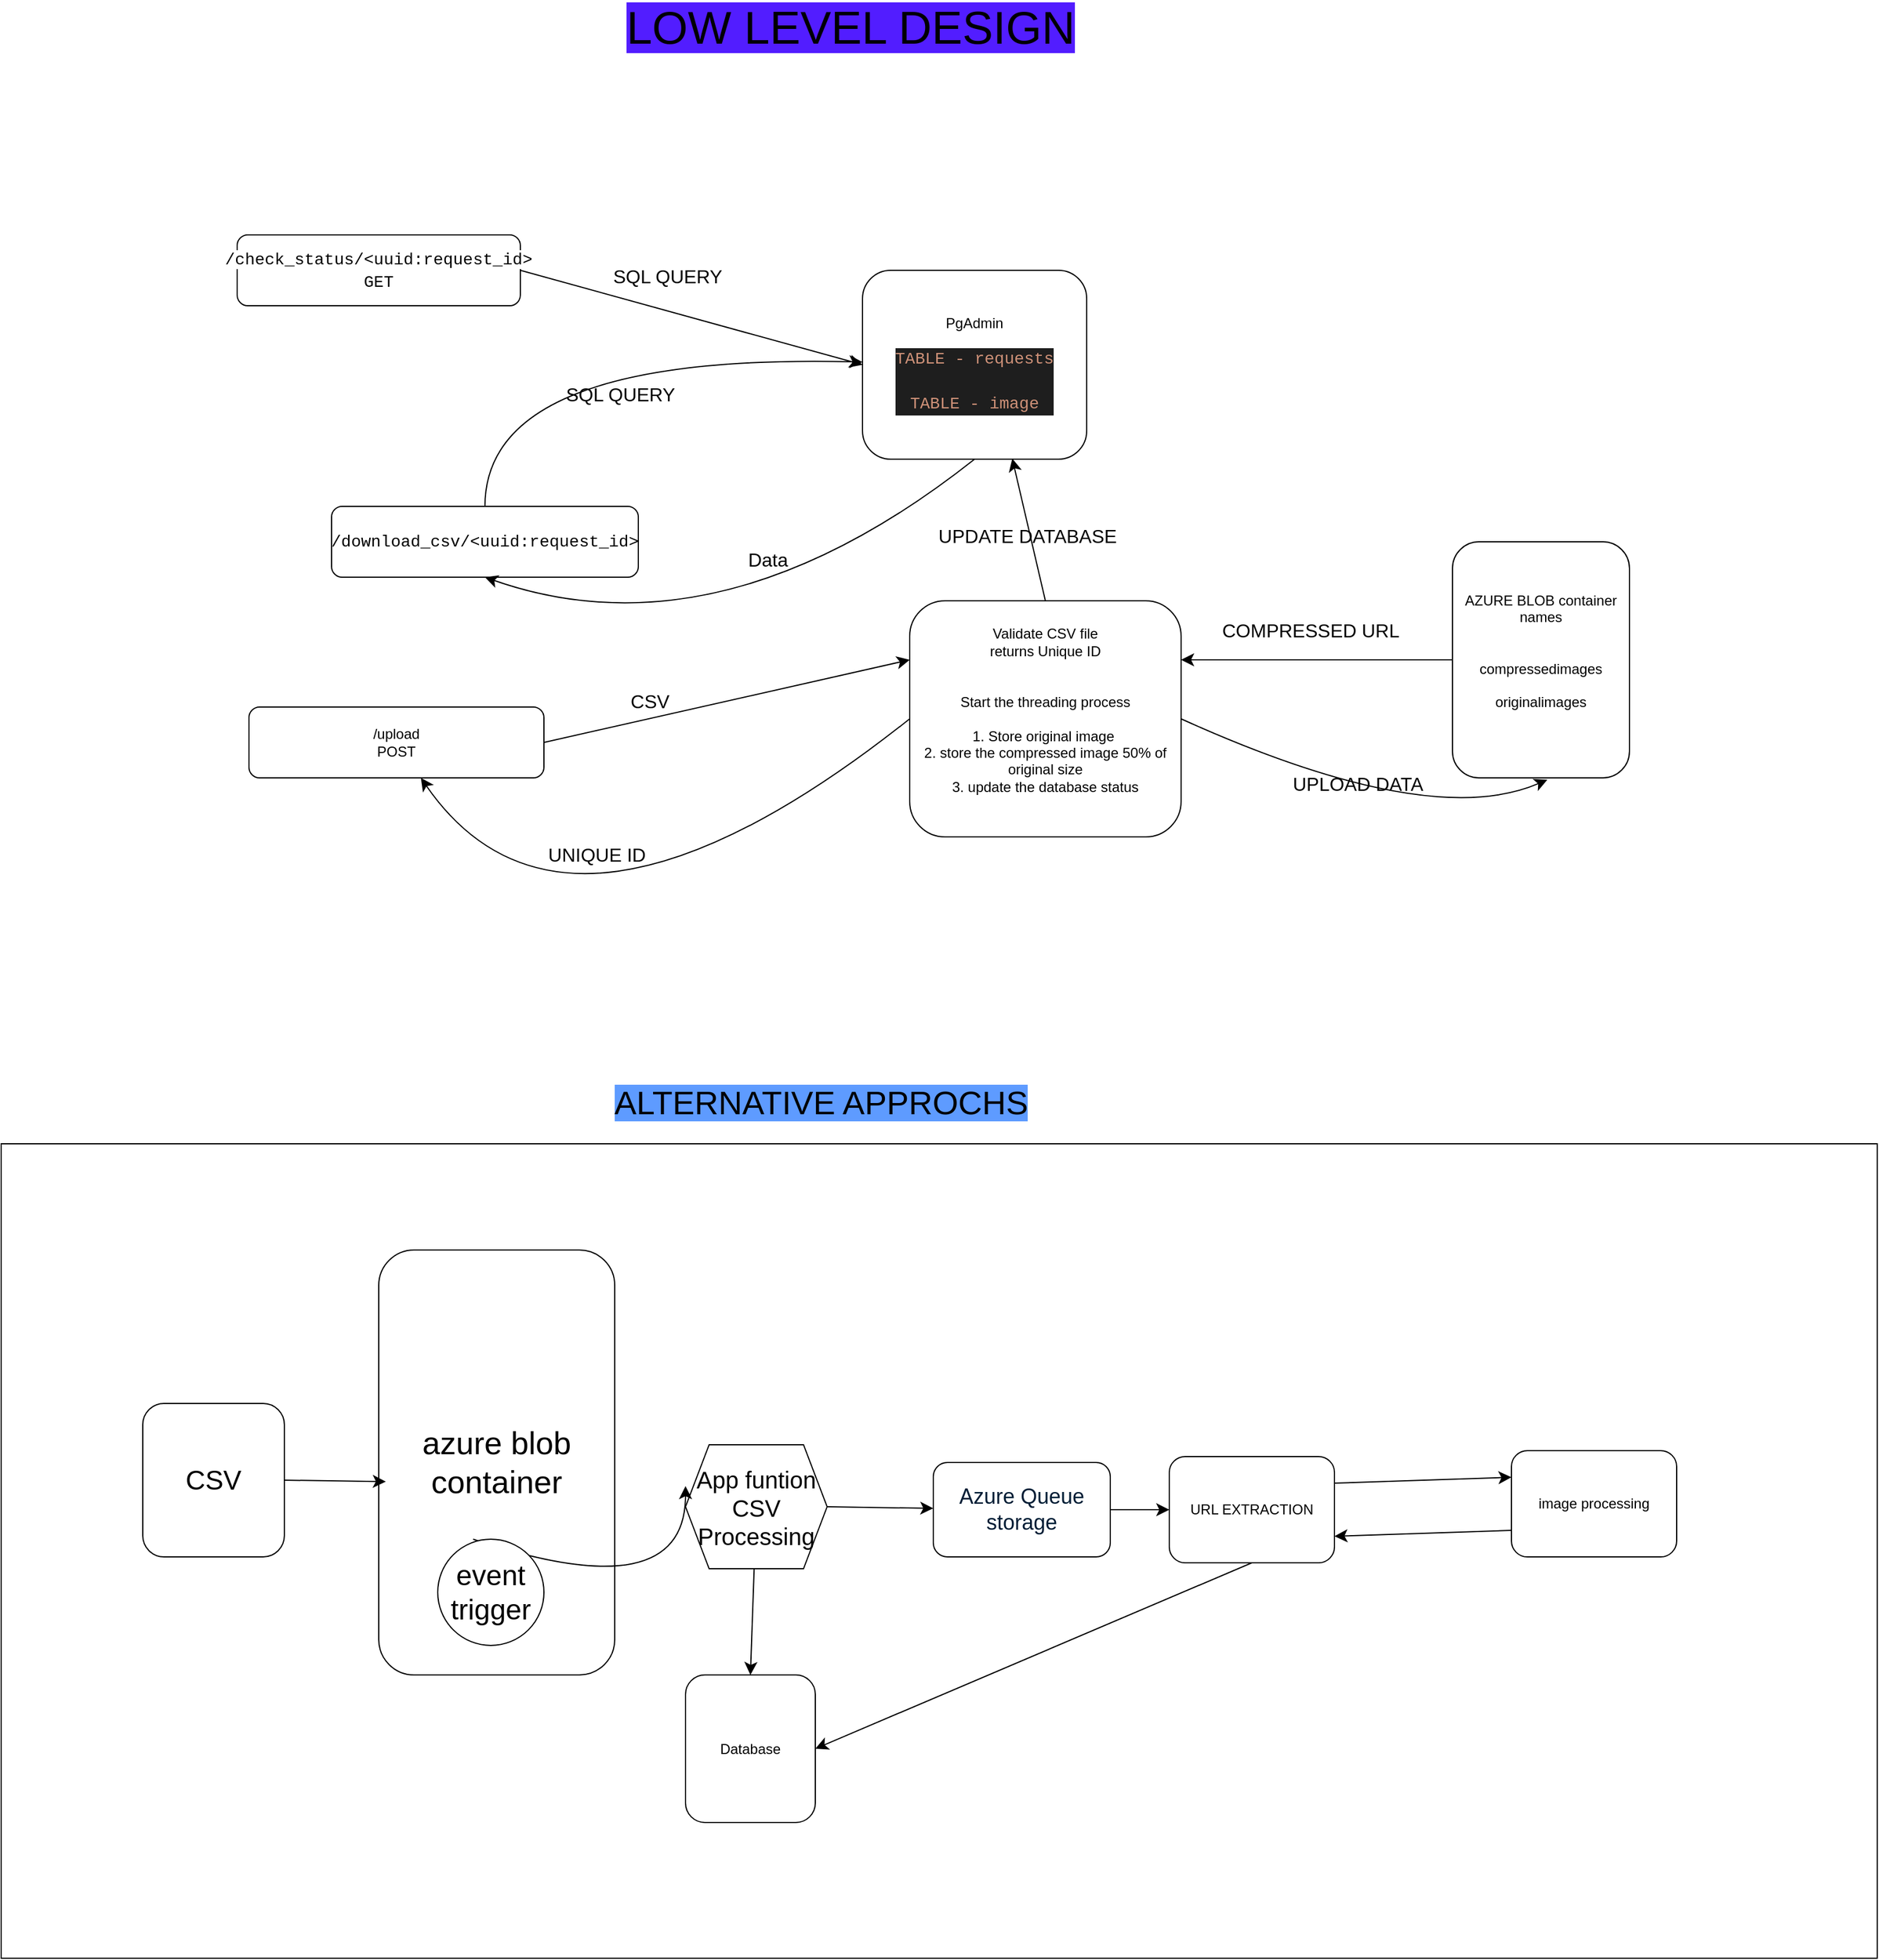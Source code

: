 <mxfile version="26.1.0">
  <diagram name="Page-1" id="PLd9f5Rztpy_VgBn_c7P">
    <mxGraphModel dx="2015" dy="1346" grid="1" gridSize="10" guides="1" tooltips="1" connect="1" arrows="1" fold="1" page="0" pageScale="1" pageWidth="850" pageHeight="1100" math="0" shadow="0">
      <root>
        <mxCell id="0" />
        <mxCell id="1" parent="0" />
        <mxCell id="alKvm9vHWeU27IcKmRVJ-32" style="edgeStyle=none;curved=1;rounded=0;orthogonalLoop=1;jettySize=auto;html=1;exitX=1;exitY=0.5;exitDx=0;exitDy=0;entryX=0;entryY=0.5;entryDx=0;entryDy=0;fontSize=12;startSize=8;endSize=8;" edge="1" parent="1" source="alKvm9vHWeU27IcKmRVJ-1" target="alKvm9vHWeU27IcKmRVJ-9">
          <mxGeometry relative="1" as="geometry" />
        </mxCell>
        <mxCell id="alKvm9vHWeU27IcKmRVJ-1" value="&lt;div style=&quot;font-family: Consolas, &amp;quot;Courier New&amp;quot;, monospace; font-size: 14px; line-height: 19px; white-space: pre;&quot;&gt;&lt;span style=&quot;background-color: light-dark(#ffffff, var(--ge-dark-color, #121212));&quot;&gt;&lt;font&gt;/check_status/&amp;lt;uuid:request_id&amp;gt;&lt;/font&gt;&lt;/span&gt;&lt;/div&gt;&lt;div style=&quot;font-family: Consolas, &amp;quot;Courier New&amp;quot;, monospace; font-size: 14px; line-height: 19px; white-space: pre;&quot;&gt;&lt;span style=&quot;background-color: light-dark(#ffffff, var(--ge-dark-color, #121212));&quot;&gt;&lt;font&gt;GET&lt;/font&gt;&lt;/span&gt;&lt;/div&gt;" style="rounded=1;whiteSpace=wrap;html=1;" vertex="1" parent="1">
          <mxGeometry x="-90" y="-80" width="240" height="60" as="geometry" />
        </mxCell>
        <mxCell id="alKvm9vHWeU27IcKmRVJ-7" style="edgeStyle=none;curved=1;rounded=0;orthogonalLoop=1;jettySize=auto;html=1;exitX=1;exitY=0.5;exitDx=0;exitDy=0;entryX=0;entryY=0.25;entryDx=0;entryDy=0;fontSize=12;startSize=8;endSize=8;" edge="1" parent="1" source="alKvm9vHWeU27IcKmRVJ-2" target="alKvm9vHWeU27IcKmRVJ-3">
          <mxGeometry relative="1" as="geometry" />
        </mxCell>
        <mxCell id="alKvm9vHWeU27IcKmRVJ-2" value="/upload&lt;div&gt;POST&lt;/div&gt;" style="rounded=1;whiteSpace=wrap;html=1;" vertex="1" parent="1">
          <mxGeometry x="-80" y="320" width="250" height="60" as="geometry" />
        </mxCell>
        <mxCell id="alKvm9vHWeU27IcKmRVJ-3" value="Validate CSV file&lt;div&gt;returns Unique ID&lt;br&gt;&lt;div&gt;&lt;br&gt;&lt;/div&gt;&lt;div&gt;&lt;br&gt;&lt;/div&gt;&lt;div&gt;Start the threading process&lt;/div&gt;&lt;div&gt;&lt;br&gt;&lt;/div&gt;&lt;div&gt;1. Store original image&amp;nbsp;&lt;/div&gt;&lt;div&gt;2. store the compressed image 50% of original size&lt;/div&gt;&lt;div&gt;3. update the database status&lt;/div&gt;&lt;div&gt;&lt;br&gt;&lt;/div&gt;&lt;/div&gt;" style="rounded=1;whiteSpace=wrap;html=1;" vertex="1" parent="1">
          <mxGeometry x="480" y="230" width="230" height="200" as="geometry" />
        </mxCell>
        <mxCell id="alKvm9vHWeU27IcKmRVJ-17" style="edgeStyle=none;curved=1;rounded=0;orthogonalLoop=1;jettySize=auto;html=1;exitX=0.5;exitY=0;exitDx=0;exitDy=0;fontSize=12;startSize=8;endSize=8;" edge="1" parent="1" source="alKvm9vHWeU27IcKmRVJ-5" target="alKvm9vHWeU27IcKmRVJ-9">
          <mxGeometry relative="1" as="geometry">
            <Array as="points">
              <mxPoint x="120" y="20" />
            </Array>
          </mxGeometry>
        </mxCell>
        <mxCell id="alKvm9vHWeU27IcKmRVJ-5" value="&lt;div style=&quot;font-family: Consolas, &amp;quot;Courier New&amp;quot;, monospace; font-size: 14px; line-height: 19px; white-space: pre;&quot;&gt;&lt;span&gt;&lt;font style=&quot;color: rgb(1, 1, 1);&quot;&gt;/download_csv/&amp;lt;uuid:request_id&amp;gt;&lt;/font&gt;&lt;/span&gt;&lt;/div&gt;" style="rounded=1;whiteSpace=wrap;html=1;" vertex="1" parent="1">
          <mxGeometry x="-10" y="150" width="260" height="60" as="geometry" />
        </mxCell>
        <mxCell id="alKvm9vHWeU27IcKmRVJ-15" style="edgeStyle=none;curved=1;rounded=0;orthogonalLoop=1;jettySize=auto;html=1;exitX=0.5;exitY=1;exitDx=0;exitDy=0;entryX=0.5;entryY=1;entryDx=0;entryDy=0;fontSize=12;startSize=8;endSize=8;" edge="1" parent="1" source="alKvm9vHWeU27IcKmRVJ-9" target="alKvm9vHWeU27IcKmRVJ-5">
          <mxGeometry relative="1" as="geometry">
            <Array as="points">
              <mxPoint x="320" y="280" />
            </Array>
          </mxGeometry>
        </mxCell>
        <mxCell id="alKvm9vHWeU27IcKmRVJ-9" value="PgAdmin&lt;div&gt;&lt;br&gt;&lt;/div&gt;&lt;div&gt;&lt;div style=&quot;color: rgb(212, 212, 212); background-color: rgb(30, 30, 30); font-family: Consolas, &amp;quot;Courier New&amp;quot;, monospace; font-size: 14px; line-height: 19px; white-space: pre;&quot;&gt;&lt;span style=&quot;color: rgb(206, 145, 120);&quot;&gt;TABLE - requests&lt;/span&gt;&lt;/div&gt;&lt;div style=&quot;color: rgb(212, 212, 212); background-color: rgb(30, 30, 30); font-family: Consolas, &amp;quot;Courier New&amp;quot;, monospace; font-size: 14px; line-height: 19px; white-space: pre;&quot;&gt;&lt;span style=&quot;background-color: light-dark(rgb(30, 30, 30), rgb(211, 211, 211)); color: light-dark(rgb(206, 145, 120), rgb(145, 93, 71));&quot;&gt;&lt;br&gt;&lt;/span&gt;&lt;/div&gt;&lt;div style=&quot;color: rgb(212, 212, 212); background-color: rgb(30, 30, 30); font-family: Consolas, &amp;quot;Courier New&amp;quot;, monospace; font-size: 14px; line-height: 19px; white-space: pre;&quot;&gt;&lt;span style=&quot;background-color: light-dark(rgb(30, 30, 30), rgb(211, 211, 211)); color: light-dark(rgb(206, 145, 120), rgb(145, 93, 71));&quot;&gt;TABLE - image&lt;/span&gt;&lt;/div&gt;&lt;/div&gt;" style="rounded=1;whiteSpace=wrap;html=1;" vertex="1" parent="1">
          <mxGeometry x="440" y="-50" width="190" height="160" as="geometry" />
        </mxCell>
        <mxCell id="alKvm9vHWeU27IcKmRVJ-27" style="edgeStyle=none;curved=1;rounded=0;orthogonalLoop=1;jettySize=auto;html=1;entryX=1;entryY=0.25;entryDx=0;entryDy=0;fontSize=12;startSize=8;endSize=8;" edge="1" parent="1" source="alKvm9vHWeU27IcKmRVJ-11" target="alKvm9vHWeU27IcKmRVJ-3">
          <mxGeometry relative="1" as="geometry" />
        </mxCell>
        <mxCell id="alKvm9vHWeU27IcKmRVJ-11" value="AZURE BLOB container names&lt;div&gt;&lt;br&gt;&lt;/div&gt;&lt;div&gt;&lt;br&gt;&lt;div&gt;compressedimages&lt;/div&gt;&lt;div&gt;&lt;br&gt;&lt;/div&gt;&lt;div&gt;originalimages&lt;/div&gt;&lt;div&gt;&lt;br&gt;&lt;/div&gt;&lt;/div&gt;" style="rounded=1;whiteSpace=wrap;html=1;" vertex="1" parent="1">
          <mxGeometry x="940" y="180" width="150" height="200" as="geometry" />
        </mxCell>
        <mxCell id="alKvm9vHWeU27IcKmRVJ-13" style="edgeStyle=none;curved=1;rounded=0;orthogonalLoop=1;jettySize=auto;html=1;exitX=0.5;exitY=0;exitDx=0;exitDy=0;entryX=0.668;entryY=0.997;entryDx=0;entryDy=0;entryPerimeter=0;fontSize=12;startSize=8;endSize=8;" edge="1" parent="1" source="alKvm9vHWeU27IcKmRVJ-3" target="alKvm9vHWeU27IcKmRVJ-9">
          <mxGeometry relative="1" as="geometry" />
        </mxCell>
        <mxCell id="alKvm9vHWeU27IcKmRVJ-16" style="edgeStyle=none;curved=1;rounded=0;orthogonalLoop=1;jettySize=auto;html=1;exitX=1;exitY=0.5;exitDx=0;exitDy=0;entryX=0.536;entryY=1.008;entryDx=0;entryDy=0;entryPerimeter=0;fontSize=12;startSize=8;endSize=8;" edge="1" parent="1" source="alKvm9vHWeU27IcKmRVJ-3" target="alKvm9vHWeU27IcKmRVJ-11">
          <mxGeometry relative="1" as="geometry">
            <Array as="points">
              <mxPoint x="920" y="425" />
            </Array>
          </mxGeometry>
        </mxCell>
        <mxCell id="alKvm9vHWeU27IcKmRVJ-18" style="edgeStyle=none;curved=1;rounded=0;orthogonalLoop=1;jettySize=auto;html=1;exitX=0;exitY=0.5;exitDx=0;exitDy=0;fontSize=12;startSize=8;endSize=8;" edge="1" parent="1" source="alKvm9vHWeU27IcKmRVJ-3" target="alKvm9vHWeU27IcKmRVJ-2">
          <mxGeometry relative="1" as="geometry">
            <Array as="points">
              <mxPoint x="190" y="560" />
            </Array>
          </mxGeometry>
        </mxCell>
        <mxCell id="alKvm9vHWeU27IcKmRVJ-19" value="CSV" style="text;strokeColor=none;fillColor=none;html=1;align=center;verticalAlign=middle;whiteSpace=wrap;rounded=0;fontSize=16;" vertex="1" parent="1">
          <mxGeometry x="230" y="300" width="60" height="30" as="geometry" />
        </mxCell>
        <mxCell id="alKvm9vHWeU27IcKmRVJ-22" value="UNIQUE ID" style="text;strokeColor=none;fillColor=none;html=1;align=center;verticalAlign=middle;whiteSpace=wrap;rounded=0;fontSize=16;" vertex="1" parent="1">
          <mxGeometry x="170" y="430" width="90" height="30" as="geometry" />
        </mxCell>
        <mxCell id="alKvm9vHWeU27IcKmRVJ-23" value="SQL QUERY" style="text;strokeColor=none;fillColor=none;html=1;align=center;verticalAlign=middle;whiteSpace=wrap;rounded=0;fontSize=16;" vertex="1" parent="1">
          <mxGeometry x="170" y="40" width="130" height="30" as="geometry" />
        </mxCell>
        <mxCell id="alKvm9vHWeU27IcKmRVJ-26" value="UPDATE DATABASE" style="text;strokeColor=none;fillColor=none;html=1;align=center;verticalAlign=middle;whiteSpace=wrap;rounded=0;fontSize=16;" vertex="1" parent="1">
          <mxGeometry x="500" y="160" width="160" height="30" as="geometry" />
        </mxCell>
        <mxCell id="alKvm9vHWeU27IcKmRVJ-28" value="COMPRESSED URL" style="text;strokeColor=none;fillColor=none;html=1;align=center;verticalAlign=middle;whiteSpace=wrap;rounded=0;fontSize=16;" vertex="1" parent="1">
          <mxGeometry x="740" y="240" width="160" height="30" as="geometry" />
        </mxCell>
        <mxCell id="alKvm9vHWeU27IcKmRVJ-30" value="UPLOAD DATA" style="text;strokeColor=none;fillColor=none;html=1;align=center;verticalAlign=middle;whiteSpace=wrap;rounded=0;fontSize=16;" vertex="1" parent="1">
          <mxGeometry x="780" y="370" width="160" height="30" as="geometry" />
        </mxCell>
        <mxCell id="alKvm9vHWeU27IcKmRVJ-25" value="SQL QUERY" style="text;strokeColor=none;fillColor=none;html=1;align=center;verticalAlign=middle;whiteSpace=wrap;rounded=0;fontSize=16;" vertex="1" parent="1">
          <mxGeometry x="210" y="-60" width="130" height="30" as="geometry" />
        </mxCell>
        <mxCell id="alKvm9vHWeU27IcKmRVJ-33" value="&lt;font style=&quot;background-color: rgb(82, 29, 255); font-size: 39px;&quot;&gt;LOW LEVEL DESIGN&lt;/font&gt;" style="text;strokeColor=none;fillColor=none;html=1;align=center;verticalAlign=middle;whiteSpace=wrap;rounded=0;fontSize=16;" vertex="1" parent="1">
          <mxGeometry x="200" y="-270" width="460" height="30" as="geometry" />
        </mxCell>
        <mxCell id="alKvm9vHWeU27IcKmRVJ-34" value="&lt;font style=&quot;font-size: 28px; background-color: rgb(94, 155, 255);&quot;&gt;ALTERNATIVE APPROCHS&lt;/font&gt;" style="text;strokeColor=none;fillColor=none;html=1;align=center;verticalAlign=middle;whiteSpace=wrap;rounded=0;fontSize=16;" vertex="1" parent="1">
          <mxGeometry x="210" y="640" width="390" height="30" as="geometry" />
        </mxCell>
        <mxCell id="alKvm9vHWeU27IcKmRVJ-37" value="" style="rounded=0;whiteSpace=wrap;html=1;" vertex="1" parent="1">
          <mxGeometry x="-290" y="690" width="1590" height="690" as="geometry" />
        </mxCell>
        <mxCell id="alKvm9vHWeU27IcKmRVJ-38" value="&lt;font style=&quot;font-size: 23px;&quot;&gt;CSV&lt;/font&gt;" style="rounded=1;whiteSpace=wrap;html=1;" vertex="1" parent="1">
          <mxGeometry x="-170" y="910" width="120" height="130" as="geometry" />
        </mxCell>
        <mxCell id="alKvm9vHWeU27IcKmRVJ-39" value="&lt;font style=&quot;font-size: 27px;&quot;&gt;azure blob container&lt;/font&gt;" style="rounded=1;whiteSpace=wrap;html=1;" vertex="1" parent="1">
          <mxGeometry x="30" y="780" width="200" height="360" as="geometry" />
        </mxCell>
        <mxCell id="alKvm9vHWeU27IcKmRVJ-51" style="edgeStyle=none;curved=1;rounded=0;orthogonalLoop=1;jettySize=auto;html=1;exitX=1;exitY=0.5;exitDx=0;exitDy=0;entryX=0;entryY=0.5;entryDx=0;entryDy=0;fontSize=12;startSize=8;endSize=8;" edge="1" parent="1" source="alKvm9vHWeU27IcKmRVJ-40" target="alKvm9vHWeU27IcKmRVJ-50">
          <mxGeometry relative="1" as="geometry" />
        </mxCell>
        <mxCell id="alKvm9vHWeU27IcKmRVJ-40" value="&lt;span style=&quot;color: rgb(0, 29, 53); font-family: &amp;quot;Google Sans&amp;quot;, Arial, sans-serif; font-size: 18px; text-align: start;&quot;&gt;Azure Queue storage&lt;/span&gt;" style="rounded=1;whiteSpace=wrap;html=1;" vertex="1" parent="1">
          <mxGeometry x="500" y="960" width="150" height="80" as="geometry" />
        </mxCell>
        <mxCell id="alKvm9vHWeU27IcKmRVJ-47" style="edgeStyle=none;curved=1;rounded=0;orthogonalLoop=1;jettySize=auto;html=1;entryX=0.5;entryY=0;entryDx=0;entryDy=0;fontSize=12;startSize=8;endSize=8;" edge="1" parent="1" source="alKvm9vHWeU27IcKmRVJ-41" target="alKvm9vHWeU27IcKmRVJ-46">
          <mxGeometry relative="1" as="geometry" />
        </mxCell>
        <mxCell id="alKvm9vHWeU27IcKmRVJ-49" style="edgeStyle=none;curved=1;rounded=0;orthogonalLoop=1;jettySize=auto;html=1;exitX=1;exitY=0.5;exitDx=0;exitDy=0;fontSize=12;startSize=8;endSize=8;" edge="1" parent="1" source="alKvm9vHWeU27IcKmRVJ-41" target="alKvm9vHWeU27IcKmRVJ-40">
          <mxGeometry relative="1" as="geometry" />
        </mxCell>
        <mxCell id="alKvm9vHWeU27IcKmRVJ-41" value="&lt;font style=&quot;font-size: 20px;&quot;&gt;App funtion&lt;/font&gt;&lt;div&gt;&lt;span style=&quot;font-size: 20px;&quot;&gt;CSV Processing&lt;/span&gt;&lt;/div&gt;" style="shape=hexagon;perimeter=hexagonPerimeter2;whiteSpace=wrap;html=1;fixedSize=1;" vertex="1" parent="1">
          <mxGeometry x="290" y="945" width="120" height="105" as="geometry" />
        </mxCell>
        <mxCell id="alKvm9vHWeU27IcKmRVJ-45" style="edgeStyle=none;curved=1;rounded=0;orthogonalLoop=1;jettySize=auto;html=1;exitX=1;exitY=0.5;exitDx=0;exitDy=0;entryX=0.5;entryY=1;entryDx=0;entryDy=0;fontSize=12;startSize=8;endSize=8;" edge="1" parent="1">
          <mxGeometry relative="1" as="geometry">
            <mxPoint x="110" y="1025" as="sourcePoint" />
            <mxPoint x="290" y="980" as="targetPoint" />
            <Array as="points">
              <mxPoint x="290" y="1085" />
            </Array>
          </mxGeometry>
        </mxCell>
        <mxCell id="alKvm9vHWeU27IcKmRVJ-42" value="&lt;font style=&quot;font-size: 24px;&quot;&gt;event trigger&lt;/font&gt;" style="ellipse;whiteSpace=wrap;html=1;aspect=fixed;" vertex="1" parent="1">
          <mxGeometry x="80" y="1025" width="90" height="90" as="geometry" />
        </mxCell>
        <mxCell id="alKvm9vHWeU27IcKmRVJ-46" value="Database" style="rounded=1;whiteSpace=wrap;html=1;" vertex="1" parent="1">
          <mxGeometry x="290" y="1140" width="110" height="125" as="geometry" />
        </mxCell>
        <mxCell id="alKvm9vHWeU27IcKmRVJ-53" style="edgeStyle=none;curved=1;rounded=0;orthogonalLoop=1;jettySize=auto;html=1;exitX=0;exitY=0.75;exitDx=0;exitDy=0;entryX=1;entryY=0.75;entryDx=0;entryDy=0;fontSize=12;startSize=8;endSize=8;" edge="1" parent="1" source="alKvm9vHWeU27IcKmRVJ-48" target="alKvm9vHWeU27IcKmRVJ-50">
          <mxGeometry relative="1" as="geometry" />
        </mxCell>
        <mxCell id="alKvm9vHWeU27IcKmRVJ-48" value="image processing" style="rounded=1;whiteSpace=wrap;html=1;" vertex="1" parent="1">
          <mxGeometry x="990" y="950" width="140" height="90" as="geometry" />
        </mxCell>
        <mxCell id="alKvm9vHWeU27IcKmRVJ-52" style="edgeStyle=none;curved=1;rounded=0;orthogonalLoop=1;jettySize=auto;html=1;exitX=1;exitY=0.25;exitDx=0;exitDy=0;entryX=0;entryY=0.25;entryDx=0;entryDy=0;fontSize=12;startSize=8;endSize=8;" edge="1" parent="1" source="alKvm9vHWeU27IcKmRVJ-50" target="alKvm9vHWeU27IcKmRVJ-48">
          <mxGeometry relative="1" as="geometry" />
        </mxCell>
        <mxCell id="alKvm9vHWeU27IcKmRVJ-54" style="edgeStyle=none;curved=1;rounded=0;orthogonalLoop=1;jettySize=auto;html=1;exitX=0.5;exitY=1;exitDx=0;exitDy=0;entryX=1;entryY=0.5;entryDx=0;entryDy=0;fontSize=12;startSize=8;endSize=8;" edge="1" parent="1" source="alKvm9vHWeU27IcKmRVJ-50" target="alKvm9vHWeU27IcKmRVJ-46">
          <mxGeometry relative="1" as="geometry" />
        </mxCell>
        <mxCell id="alKvm9vHWeU27IcKmRVJ-50" value="URL EXTRACTION" style="rounded=1;whiteSpace=wrap;html=1;" vertex="1" parent="1">
          <mxGeometry x="700" y="955" width="140" height="90" as="geometry" />
        </mxCell>
        <mxCell id="alKvm9vHWeU27IcKmRVJ-55" style="edgeStyle=none;curved=1;rounded=0;orthogonalLoop=1;jettySize=auto;html=1;exitX=1;exitY=0.5;exitDx=0;exitDy=0;entryX=0.03;entryY=0.545;entryDx=0;entryDy=0;entryPerimeter=0;fontSize=12;startSize=8;endSize=8;" edge="1" parent="1" source="alKvm9vHWeU27IcKmRVJ-38" target="alKvm9vHWeU27IcKmRVJ-39">
          <mxGeometry relative="1" as="geometry" />
        </mxCell>
        <mxCell id="alKvm9vHWeU27IcKmRVJ-56" value="Data" style="text;strokeColor=none;fillColor=none;html=1;align=center;verticalAlign=middle;whiteSpace=wrap;rounded=0;fontSize=16;" vertex="1" parent="1">
          <mxGeometry x="330" y="180" width="60" height="30" as="geometry" />
        </mxCell>
      </root>
    </mxGraphModel>
  </diagram>
</mxfile>
